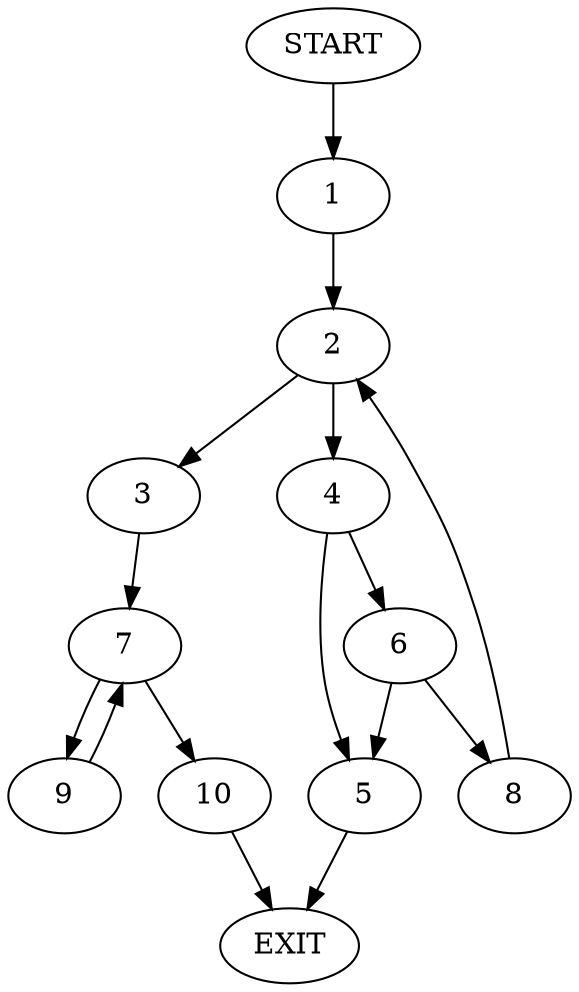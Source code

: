 digraph {
0 [label="START"];
1;
2;
3;
4;
5;
6;
7;
8;
9;
10;
11 [label="EXIT"];
0 -> 1;
1 -> 2;
2 -> 3;
2 -> 4;
4 -> 5;
4 -> 6;
3 -> 7;
5 -> 11;
6 -> 5;
6 -> 8;
8 -> 2;
7 -> 9;
7 -> 10;
10 -> 11;
9 -> 7;
}